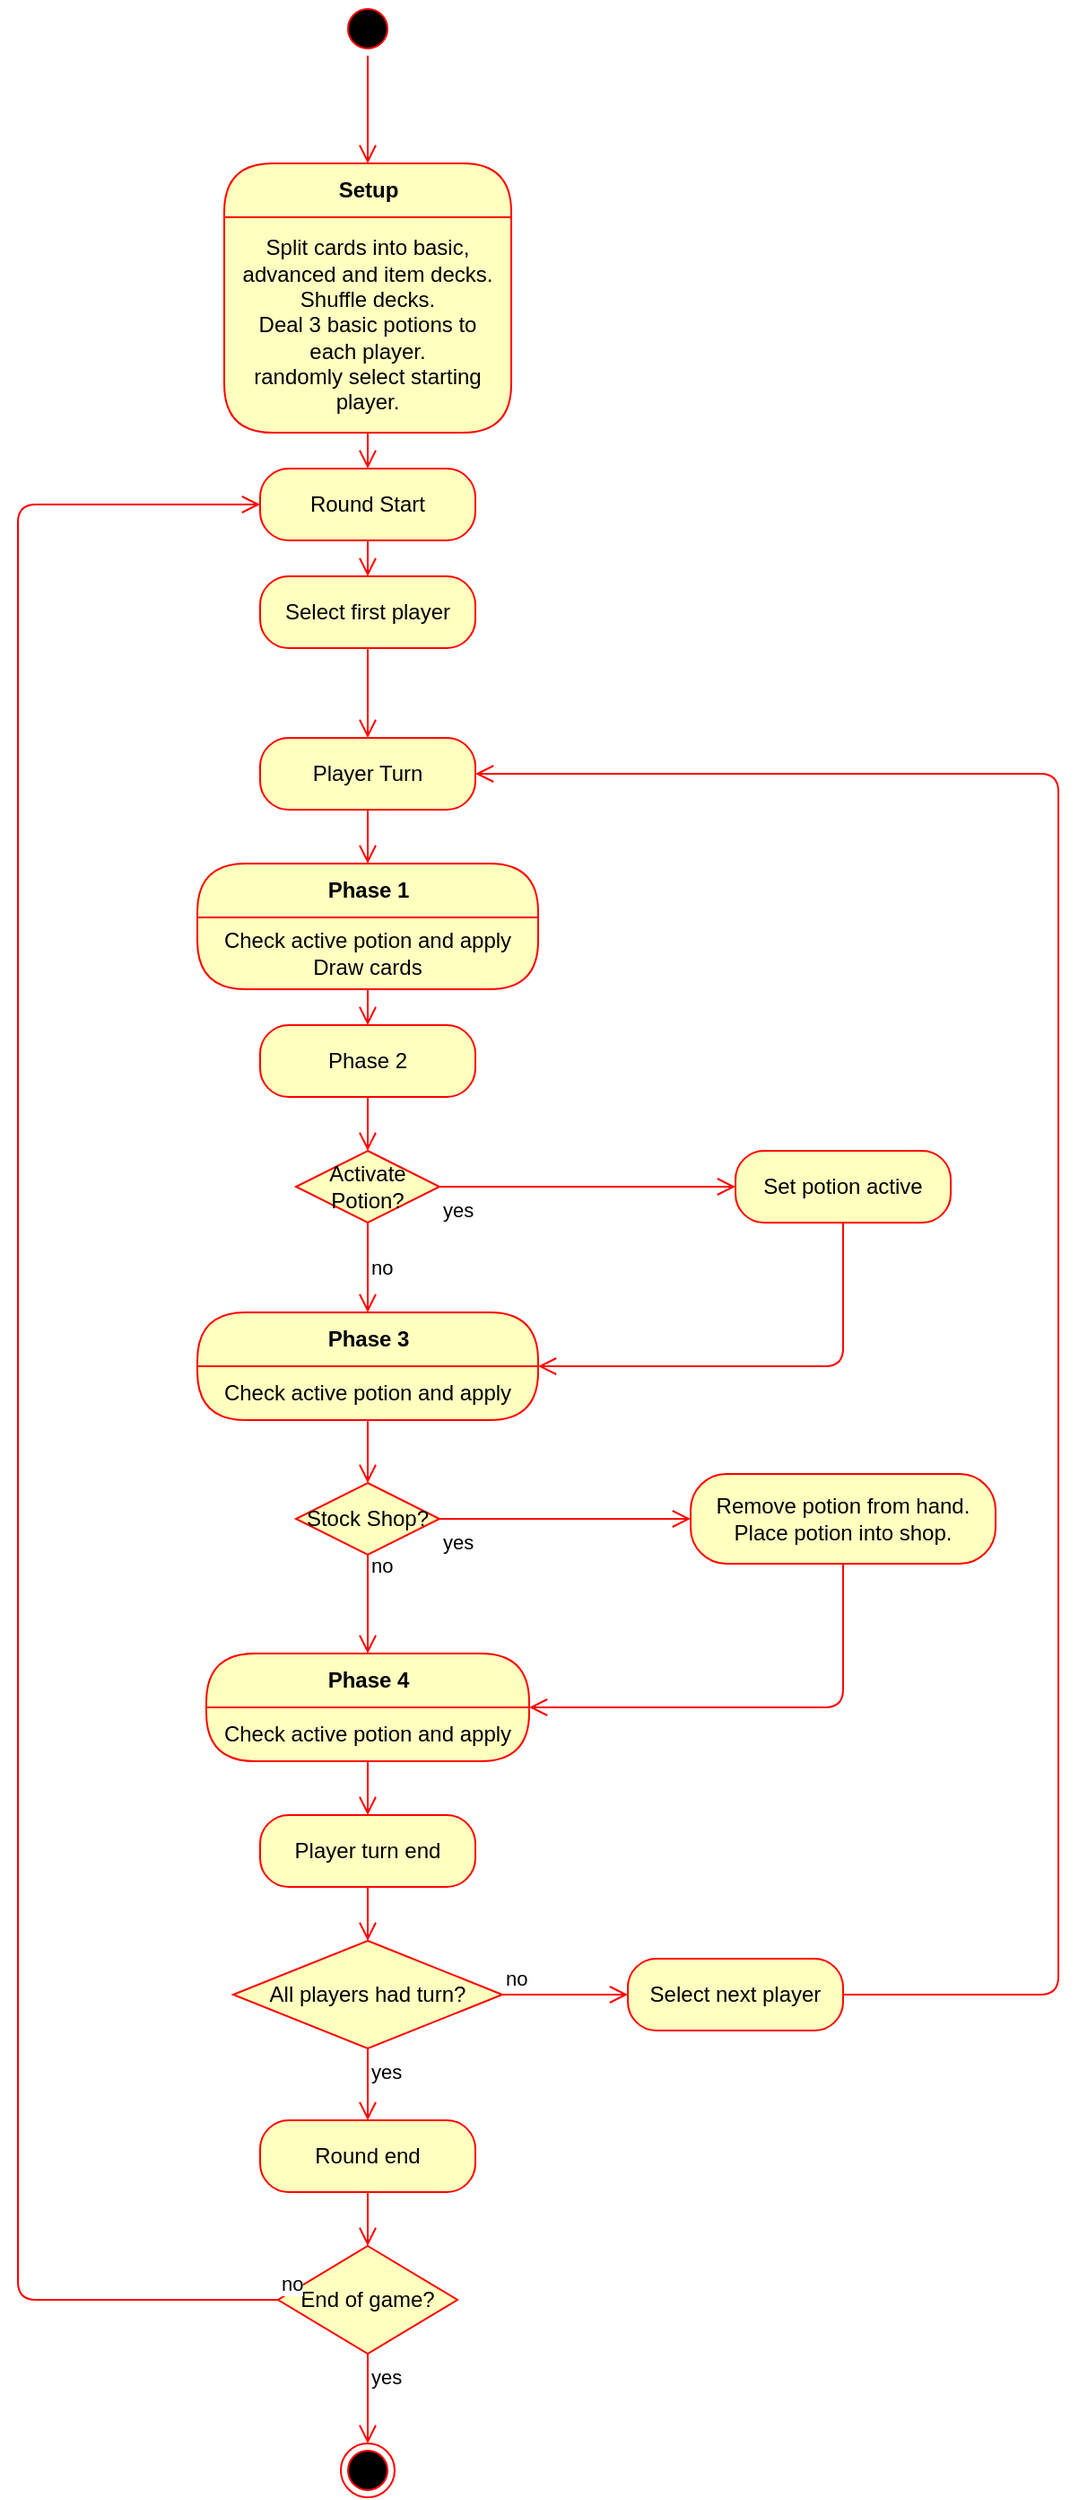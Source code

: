 <mxfile version="13.0.1" type="device"><diagram name="Page-1" id="58cdce13-f638-feb5-8d6f-7d28b1aa9fa0"><mxGraphModel dx="1372" dy="1634" grid="1" gridSize="10" guides="1" tooltips="1" connect="1" arrows="1" fold="1" page="0" pageScale="1" pageWidth="1100" pageHeight="850" background="#ffffff" math="0" shadow="0"><root><mxCell id="0"/><mxCell id="1" parent="0"/><mxCell id="uOx66koY2mOuwwDWzKwl-1" value="" style="ellipse;html=1;shape=startState;fillColor=#000000;strokeColor=#ff0000;" vertex="1" parent="1"><mxGeometry x="230" y="20" width="30" height="30" as="geometry"/></mxCell><mxCell id="uOx66koY2mOuwwDWzKwl-2" value="" style="edgeStyle=orthogonalEdgeStyle;html=1;verticalAlign=bottom;endArrow=open;endSize=8;strokeColor=#ff0000;entryX=0.5;entryY=0;entryDx=0;entryDy=0;" edge="1" source="uOx66koY2mOuwwDWzKwl-1" parent="1" target="uOx66koY2mOuwwDWzKwl-8"><mxGeometry relative="1" as="geometry"><mxPoint x="310" y="90" as="targetPoint"/></mxGeometry></mxCell><mxCell id="uOx66koY2mOuwwDWzKwl-10" value="" style="edgeStyle=orthogonalEdgeStyle;html=1;verticalAlign=bottom;endArrow=open;endSize=8;strokeColor=#ff0000;entryX=0.5;entryY=0;entryDx=0;entryDy=0;" edge="1" source="uOx66koY2mOuwwDWzKwl-8" parent="1" target="uOx66koY2mOuwwDWzKwl-11"><mxGeometry relative="1" as="geometry"><mxPoint x="245" y="320" as="targetPoint"/></mxGeometry></mxCell><mxCell id="uOx66koY2mOuwwDWzKwl-8" value="Setup" style="swimlane;html=1;fontStyle=1;align=center;verticalAlign=middle;childLayout=stackLayout;horizontal=1;startSize=30;horizontalStack=0;resizeParent=0;resizeLast=1;container=0;fontColor=#000000;collapsible=0;rounded=1;arcSize=30;strokeColor=#ff0000;fillColor=#ffffc0;swimlaneFillColor=#ffffc0;dropTarget=0;" vertex="1" parent="1"><mxGeometry x="165" y="110" width="160" height="150" as="geometry"/></mxCell><mxCell id="uOx66koY2mOuwwDWzKwl-9" value="Split cards into basic, advanced and item decks.&lt;br&gt;Shuffle decks.&lt;br&gt;Deal 3 basic potions to each player.&lt;br&gt;randomly select starting player." style="text;html=1;strokeColor=none;fillColor=none;align=center;verticalAlign=middle;spacingLeft=4;spacingRight=4;whiteSpace=wrap;overflow=hidden;rotatable=0;fontColor=#000000;" vertex="1" parent="uOx66koY2mOuwwDWzKwl-8"><mxGeometry y="30" width="160" height="120" as="geometry"/></mxCell><mxCell id="uOx66koY2mOuwwDWzKwl-11" value="Round Start" style="rounded=1;whiteSpace=wrap;html=1;arcSize=40;fontColor=#000000;fillColor=#ffffc0;strokeColor=#ff0000;" vertex="1" parent="1"><mxGeometry x="185" y="280" width="120" height="40" as="geometry"/></mxCell><mxCell id="uOx66koY2mOuwwDWzKwl-12" value="" style="edgeStyle=orthogonalEdgeStyle;html=1;verticalAlign=bottom;endArrow=open;endSize=8;strokeColor=#ff0000;" edge="1" source="uOx66koY2mOuwwDWzKwl-11" parent="1" target="uOx66koY2mOuwwDWzKwl-13"><mxGeometry relative="1" as="geometry"><mxPoint x="240" y="400" as="targetPoint"/></mxGeometry></mxCell><mxCell id="uOx66koY2mOuwwDWzKwl-13" value="Select first player" style="rounded=1;whiteSpace=wrap;html=1;arcSize=40;fontColor=#000000;fillColor=#ffffc0;strokeColor=#ff0000;" vertex="1" parent="1"><mxGeometry x="185" y="340" width="120" height="40" as="geometry"/></mxCell><mxCell id="uOx66koY2mOuwwDWzKwl-14" value="" style="edgeStyle=orthogonalEdgeStyle;html=1;verticalAlign=bottom;endArrow=open;endSize=8;strokeColor=#ff0000;entryX=0.5;entryY=0;entryDx=0;entryDy=0;" edge="1" source="uOx66koY2mOuwwDWzKwl-13" parent="1" target="uOx66koY2mOuwwDWzKwl-17"><mxGeometry relative="1" as="geometry"><mxPoint x="245" y="400" as="targetPoint"/></mxGeometry></mxCell><mxCell id="uOx66koY2mOuwwDWzKwl-17" value="Player Turn" style="rounded=1;whiteSpace=wrap;html=1;arcSize=40;fontColor=#000000;fillColor=#ffffc0;strokeColor=#ff0000;" vertex="1" parent="1"><mxGeometry x="185" y="430" width="120" height="40" as="geometry"/></mxCell><mxCell id="uOx66koY2mOuwwDWzKwl-18" value="" style="edgeStyle=orthogonalEdgeStyle;html=1;verticalAlign=bottom;endArrow=open;endSize=8;strokeColor=#ff0000;entryX=0.5;entryY=0;entryDx=0;entryDy=0;" edge="1" source="uOx66koY2mOuwwDWzKwl-17" parent="1" target="uOx66koY2mOuwwDWzKwl-67"><mxGeometry relative="1" as="geometry"><mxPoint x="245" y="510" as="targetPoint"/></mxGeometry></mxCell><mxCell id="uOx66koY2mOuwwDWzKwl-37" value="Activate Potion?" style="rhombus;whiteSpace=wrap;html=1;fillColor=#ffffc0;strokeColor=#ff0000;" vertex="1" parent="1"><mxGeometry x="205" y="660" width="80" height="40" as="geometry"/></mxCell><mxCell id="uOx66koY2mOuwwDWzKwl-38" value="no" style="edgeStyle=orthogonalEdgeStyle;html=1;align=left;verticalAlign=bottom;endArrow=open;endSize=8;strokeColor=#ff0000;exitX=0.5;exitY=1;exitDx=0;exitDy=0;entryX=0.5;entryY=0;entryDx=0;entryDy=0;" edge="1" source="uOx66koY2mOuwwDWzKwl-37" parent="1" target="uOx66koY2mOuwwDWzKwl-72"><mxGeometry x="0.333" relative="1" as="geometry"><mxPoint x="160" y="750" as="targetPoint"/><mxPoint as="offset"/></mxGeometry></mxCell><mxCell id="uOx66koY2mOuwwDWzKwl-39" value="yes" style="edgeStyle=orthogonalEdgeStyle;html=1;align=left;verticalAlign=top;endArrow=open;endSize=8;strokeColor=#ff0000;entryX=0;entryY=0.5;entryDx=0;entryDy=0;" edge="1" source="uOx66koY2mOuwwDWzKwl-37" parent="1" target="uOx66koY2mOuwwDWzKwl-49"><mxGeometry x="-1" relative="1" as="geometry"><mxPoint x="590" y="690" as="targetPoint"/></mxGeometry></mxCell><mxCell id="uOx66koY2mOuwwDWzKwl-40" value="Stock Shop?" style="rhombus;whiteSpace=wrap;html=1;fillColor=#ffffc0;strokeColor=#ff0000;" vertex="1" parent="1"><mxGeometry x="205" y="845" width="80" height="40" as="geometry"/></mxCell><mxCell id="uOx66koY2mOuwwDWzKwl-41" value="no" style="edgeStyle=orthogonalEdgeStyle;html=1;align=left;verticalAlign=bottom;endArrow=open;endSize=8;strokeColor=#ff0000;entryX=0.5;entryY=0;entryDx=0;entryDy=0;" edge="1" source="uOx66koY2mOuwwDWzKwl-40" parent="1" target="uOx66koY2mOuwwDWzKwl-84"><mxGeometry x="-0.455" relative="1" as="geometry"><mxPoint x="270" y="928" as="targetPoint"/><mxPoint as="offset"/></mxGeometry></mxCell><mxCell id="uOx66koY2mOuwwDWzKwl-42" value="yes" style="edgeStyle=orthogonalEdgeStyle;html=1;align=left;verticalAlign=top;endArrow=open;endSize=8;strokeColor=#ff0000;entryX=0;entryY=0.5;entryDx=0;entryDy=0;" edge="1" source="uOx66koY2mOuwwDWzKwl-40" parent="1" target="uOx66koY2mOuwwDWzKwl-51"><mxGeometry x="-1" relative="1" as="geometry"><mxPoint x="380" y="865" as="targetPoint"/></mxGeometry></mxCell><mxCell id="uOx66koY2mOuwwDWzKwl-49" value="Set potion active" style="rounded=1;whiteSpace=wrap;html=1;arcSize=40;fontColor=#000000;fillColor=#ffffc0;strokeColor=#ff0000;" vertex="1" parent="1"><mxGeometry x="450" y="660" width="120" height="40" as="geometry"/></mxCell><mxCell id="uOx66koY2mOuwwDWzKwl-50" value="" style="edgeStyle=orthogonalEdgeStyle;html=1;verticalAlign=bottom;endArrow=open;endSize=8;strokeColor=#ff0000;entryX=1;entryY=0;entryDx=0;entryDy=0;" edge="1" source="uOx66koY2mOuwwDWzKwl-49" parent="1" target="uOx66koY2mOuwwDWzKwl-73"><mxGeometry relative="1" as="geometry"><mxPoint x="320" y="740" as="targetPoint"/><Array as="points"><mxPoint x="510" y="780"/></Array></mxGeometry></mxCell><mxCell id="uOx66koY2mOuwwDWzKwl-51" value="Remove potion from hand.&lt;br&gt;Place potion into shop." style="rounded=1;whiteSpace=wrap;html=1;arcSize=40;fontColor=#000000;fillColor=#ffffc0;strokeColor=#ff0000;" vertex="1" parent="1"><mxGeometry x="425" y="840" width="170" height="50" as="geometry"/></mxCell><mxCell id="uOx66koY2mOuwwDWzKwl-52" value="" style="edgeStyle=orthogonalEdgeStyle;html=1;verticalAlign=bottom;endArrow=open;endSize=8;strokeColor=#ff0000;entryX=1;entryY=0;entryDx=0;entryDy=0;exitX=0.5;exitY=1;exitDx=0;exitDy=0;" edge="1" source="uOx66koY2mOuwwDWzKwl-51" parent="1" target="uOx66koY2mOuwwDWzKwl-85"><mxGeometry relative="1" as="geometry"><mxPoint x="305" y="940" as="targetPoint"/><Array as="points"><mxPoint x="510" y="970"/></Array></mxGeometry></mxCell><mxCell id="uOx66koY2mOuwwDWzKwl-56" value="Phase 2" style="rounded=1;whiteSpace=wrap;html=1;arcSize=40;fontColor=#000000;fillColor=#ffffc0;strokeColor=#ff0000;" vertex="1" parent="1"><mxGeometry x="185" y="590" width="120" height="40" as="geometry"/></mxCell><mxCell id="uOx66koY2mOuwwDWzKwl-57" value="" style="edgeStyle=orthogonalEdgeStyle;html=1;verticalAlign=bottom;endArrow=open;endSize=8;strokeColor=#ff0000;entryX=0.5;entryY=0;entryDx=0;entryDy=0;" edge="1" source="uOx66koY2mOuwwDWzKwl-56" parent="1" target="uOx66koY2mOuwwDWzKwl-37"><mxGeometry relative="1" as="geometry"><mxPoint x="520" y="500" as="targetPoint"/></mxGeometry></mxCell><mxCell id="uOx66koY2mOuwwDWzKwl-69" value="" style="edgeStyle=orthogonalEdgeStyle;html=1;verticalAlign=bottom;endArrow=open;endSize=8;strokeColor=#ff0000;entryX=0.5;entryY=0;entryDx=0;entryDy=0;" edge="1" source="uOx66koY2mOuwwDWzKwl-67" parent="1" target="uOx66koY2mOuwwDWzKwl-56"><mxGeometry relative="1" as="geometry"><mxPoint x="530" y="560" as="targetPoint"/></mxGeometry></mxCell><mxCell id="uOx66koY2mOuwwDWzKwl-67" value="Phase 1" style="swimlane;html=1;fontStyle=1;align=center;verticalAlign=middle;childLayout=stackLayout;horizontal=1;startSize=30;horizontalStack=0;resizeParent=0;resizeLast=1;container=0;fontColor=#000000;collapsible=0;rounded=1;arcSize=30;strokeColor=#ff0000;fillColor=#ffffc0;swimlaneFillColor=#ffffc0;dropTarget=0;" vertex="1" parent="1"><mxGeometry x="150" y="500" width="190" height="70" as="geometry"/></mxCell><mxCell id="uOx66koY2mOuwwDWzKwl-68" value="Check active potion and apply&lt;br&gt;Draw cards" style="text;html=1;strokeColor=none;fillColor=none;align=center;verticalAlign=middle;spacingLeft=4;spacingRight=4;whiteSpace=wrap;overflow=hidden;rotatable=0;fontColor=#000000;" vertex="1" parent="uOx66koY2mOuwwDWzKwl-67"><mxGeometry y="30" width="190" height="40" as="geometry"/></mxCell><mxCell id="uOx66koY2mOuwwDWzKwl-74" value="" style="edgeStyle=orthogonalEdgeStyle;html=1;verticalAlign=bottom;endArrow=open;endSize=8;strokeColor=#ff0000;entryX=0.5;entryY=0;entryDx=0;entryDy=0;" edge="1" source="uOx66koY2mOuwwDWzKwl-72" parent="1" target="uOx66koY2mOuwwDWzKwl-40"><mxGeometry relative="1" as="geometry"><mxPoint x="520" y="1120" as="targetPoint"/></mxGeometry></mxCell><mxCell id="uOx66koY2mOuwwDWzKwl-72" value="Phase 3" style="swimlane;html=1;fontStyle=1;align=center;verticalAlign=middle;childLayout=stackLayout;horizontal=1;startSize=30;horizontalStack=0;resizeParent=0;resizeLast=1;container=0;fontColor=#000000;collapsible=0;rounded=1;arcSize=30;strokeColor=#ff0000;fillColor=#ffffc0;swimlaneFillColor=#ffffc0;dropTarget=0;" vertex="1" parent="1"><mxGeometry x="150" y="750" width="190" height="60" as="geometry"/></mxCell><mxCell id="uOx66koY2mOuwwDWzKwl-73" value="Check active potion and apply" style="text;html=1;strokeColor=none;fillColor=none;align=center;verticalAlign=middle;spacingLeft=4;spacingRight=4;whiteSpace=wrap;overflow=hidden;rotatable=0;fontColor=#000000;" vertex="1" parent="uOx66koY2mOuwwDWzKwl-72"><mxGeometry y="30" width="190" height="30" as="geometry"/></mxCell><mxCell id="uOx66koY2mOuwwDWzKwl-75" value="Subtitle" style="text;html=1;strokeColor=none;fillColor=none;align=center;verticalAlign=middle;spacingLeft=4;spacingRight=4;whiteSpace=wrap;overflow=hidden;rotatable=0;fontColor=#000000;" vertex="1" parent="uOx66koY2mOuwwDWzKwl-72"><mxGeometry y="60" width="190" as="geometry"/></mxCell><mxCell id="uOx66koY2mOuwwDWzKwl-86" value="" style="edgeStyle=orthogonalEdgeStyle;html=1;verticalAlign=bottom;endArrow=open;endSize=8;strokeColor=#ff0000;entryX=0.5;entryY=0;entryDx=0;entryDy=0;" edge="1" source="uOx66koY2mOuwwDWzKwl-84" parent="1" target="uOx66koY2mOuwwDWzKwl-87"><mxGeometry relative="1" as="geometry"><mxPoint x="245" y="1070" as="targetPoint"/></mxGeometry></mxCell><mxCell id="uOx66koY2mOuwwDWzKwl-84" value="Phase 4" style="swimlane;html=1;fontStyle=1;align=center;verticalAlign=middle;childLayout=stackLayout;horizontal=1;startSize=30;horizontalStack=0;resizeParent=0;resizeLast=1;container=0;fontColor=#000000;collapsible=0;rounded=1;arcSize=30;strokeColor=#ff0000;fillColor=#ffffc0;swimlaneFillColor=#ffffc0;dropTarget=0;" vertex="1" parent="1"><mxGeometry x="155" y="940" width="180" height="60" as="geometry"/></mxCell><mxCell id="uOx66koY2mOuwwDWzKwl-85" value="Check active potion and apply" style="text;html=1;strokeColor=none;fillColor=none;align=center;verticalAlign=middle;spacingLeft=4;spacingRight=4;whiteSpace=wrap;overflow=hidden;rotatable=0;fontColor=#000000;" vertex="1" parent="uOx66koY2mOuwwDWzKwl-84"><mxGeometry y="30" width="180" height="30" as="geometry"/></mxCell><mxCell id="uOx66koY2mOuwwDWzKwl-87" value="Player turn end" style="rounded=1;whiteSpace=wrap;html=1;arcSize=40;fontColor=#000000;fillColor=#ffffc0;strokeColor=#ff0000;" vertex="1" parent="1"><mxGeometry x="185" y="1030" width="120" height="40" as="geometry"/></mxCell><mxCell id="uOx66koY2mOuwwDWzKwl-88" value="" style="edgeStyle=orthogonalEdgeStyle;html=1;verticalAlign=bottom;endArrow=open;endSize=8;strokeColor=#ff0000;entryX=0.5;entryY=0;entryDx=0;entryDy=0;" edge="1" source="uOx66koY2mOuwwDWzKwl-87" parent="1" target="uOx66koY2mOuwwDWzKwl-89"><mxGeometry relative="1" as="geometry"><mxPoint x="245" y="1120" as="targetPoint"/></mxGeometry></mxCell><mxCell id="uOx66koY2mOuwwDWzKwl-89" value="All players had turn?" style="rhombus;whiteSpace=wrap;html=1;fillColor=#ffffc0;strokeColor=#ff0000;" vertex="1" parent="1"><mxGeometry x="170" y="1100" width="150" height="60" as="geometry"/></mxCell><mxCell id="uOx66koY2mOuwwDWzKwl-90" value="no" style="edgeStyle=orthogonalEdgeStyle;html=1;align=left;verticalAlign=bottom;endArrow=open;endSize=8;strokeColor=#ff0000;entryX=0;entryY=0.5;entryDx=0;entryDy=0;" edge="1" source="uOx66koY2mOuwwDWzKwl-89" parent="1" target="uOx66koY2mOuwwDWzKwl-93"><mxGeometry x="-1" relative="1" as="geometry"><mxPoint x="335" y="1190" as="targetPoint"/></mxGeometry></mxCell><mxCell id="uOx66koY2mOuwwDWzKwl-91" value="yes" style="edgeStyle=orthogonalEdgeStyle;html=1;align=left;verticalAlign=top;endArrow=open;endSize=8;strokeColor=#ff0000;entryX=0.5;entryY=0;entryDx=0;entryDy=0;" edge="1" source="uOx66koY2mOuwwDWzKwl-89" parent="1" target="uOx66koY2mOuwwDWzKwl-95"><mxGeometry x="-1" relative="1" as="geometry"><mxPoint x="195" y="1250" as="targetPoint"/></mxGeometry></mxCell><mxCell id="uOx66koY2mOuwwDWzKwl-93" value="Select next player" style="rounded=1;whiteSpace=wrap;html=1;arcSize=40;fontColor=#000000;fillColor=#ffffc0;strokeColor=#ff0000;" vertex="1" parent="1"><mxGeometry x="390" y="1110" width="120" height="40" as="geometry"/></mxCell><mxCell id="uOx66koY2mOuwwDWzKwl-94" value="" style="edgeStyle=orthogonalEdgeStyle;html=1;verticalAlign=bottom;endArrow=open;endSize=8;strokeColor=#ff0000;exitX=1;exitY=0.5;exitDx=0;exitDy=0;entryX=1;entryY=0.5;entryDx=0;entryDy=0;" edge="1" source="uOx66koY2mOuwwDWzKwl-93" parent="1" target="uOx66koY2mOuwwDWzKwl-17"><mxGeometry relative="1" as="geometry"><mxPoint x="450" y="1210" as="targetPoint"/><Array as="points"><mxPoint x="630" y="1130"/><mxPoint x="630" y="450"/></Array></mxGeometry></mxCell><mxCell id="uOx66koY2mOuwwDWzKwl-95" value="Round end" style="rounded=1;whiteSpace=wrap;html=1;arcSize=40;fontColor=#000000;fillColor=#ffffc0;strokeColor=#ff0000;" vertex="1" parent="1"><mxGeometry x="185" y="1200" width="120" height="40" as="geometry"/></mxCell><mxCell id="uOx66koY2mOuwwDWzKwl-96" value="" style="edgeStyle=orthogonalEdgeStyle;html=1;verticalAlign=bottom;endArrow=open;endSize=8;strokeColor=#ff0000;entryX=0.5;entryY=0;entryDx=0;entryDy=0;" edge="1" source="uOx66koY2mOuwwDWzKwl-95" parent="1" target="uOx66koY2mOuwwDWzKwl-100"><mxGeometry relative="1" as="geometry"><mxPoint x="245" y="1300" as="targetPoint"/></mxGeometry></mxCell><mxCell id="uOx66koY2mOuwwDWzKwl-100" value="End of game?" style="rhombus;whiteSpace=wrap;html=1;fillColor=#ffffc0;strokeColor=#ff0000;" vertex="1" parent="1"><mxGeometry x="195" y="1270" width="100" height="60" as="geometry"/></mxCell><mxCell id="uOx66koY2mOuwwDWzKwl-101" value="no" style="edgeStyle=orthogonalEdgeStyle;html=1;align=left;verticalAlign=bottom;endArrow=open;endSize=8;strokeColor=#ff0000;exitX=0;exitY=0.5;exitDx=0;exitDy=0;entryX=0;entryY=0.5;entryDx=0;entryDy=0;" edge="1" source="uOx66koY2mOuwwDWzKwl-100" parent="1" target="uOx66koY2mOuwwDWzKwl-11"><mxGeometry x="-1" relative="1" as="geometry"><mxPoint x="330" y="1430" as="targetPoint"/><Array as="points"><mxPoint x="50" y="1300"/><mxPoint x="50" y="300"/></Array></mxGeometry></mxCell><mxCell id="uOx66koY2mOuwwDWzKwl-102" value="yes" style="edgeStyle=orthogonalEdgeStyle;html=1;align=left;verticalAlign=top;endArrow=open;endSize=8;strokeColor=#ff0000;exitX=0.5;exitY=1;exitDx=0;exitDy=0;entryX=0.5;entryY=0;entryDx=0;entryDy=0;" edge="1" source="uOx66koY2mOuwwDWzKwl-100" parent="1" target="uOx66koY2mOuwwDWzKwl-103"><mxGeometry x="-1" relative="1" as="geometry"><mxPoint x="190" y="1510" as="targetPoint"/></mxGeometry></mxCell><mxCell id="uOx66koY2mOuwwDWzKwl-103" value="" style="ellipse;html=1;shape=endState;fillColor=#000000;strokeColor=#ff0000;" vertex="1" parent="1"><mxGeometry x="230" y="1380" width="30" height="30" as="geometry"/></mxCell></root></mxGraphModel></diagram></mxfile>